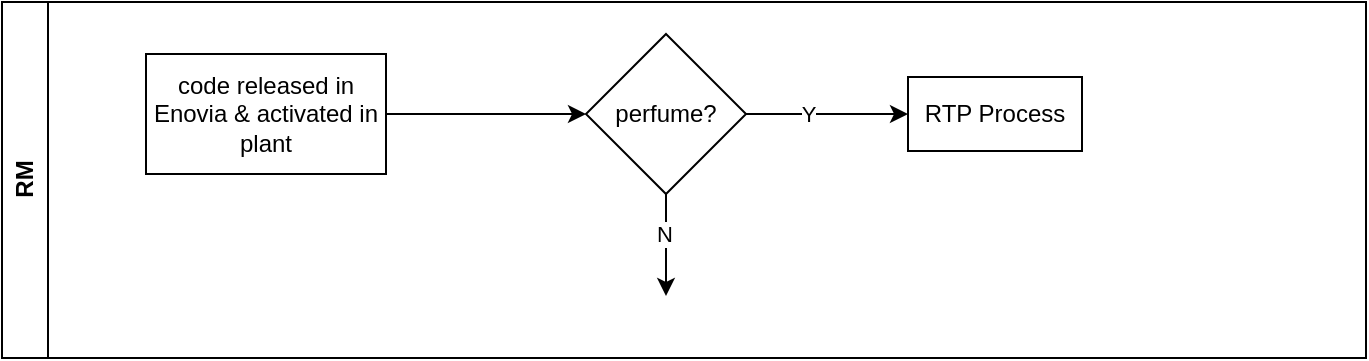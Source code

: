 <mxfile version="21.3.2" type="github" pages="3">
  <diagram name="SNO MD Process" id="74e2e168-ea6b-b213-b513-2b3c1d86103e">
    <mxGraphModel dx="1015" dy="549" grid="0" gridSize="10" guides="1" tooltips="1" connect="1" arrows="1" fold="1" page="1" pageScale="1" pageWidth="1100" pageHeight="850" background="none" math="0" shadow="0">
      <root>
        <mxCell id="0" />
        <mxCell id="1" parent="0" />
        <mxCell id="cEjQVzNBcB7Bb6Qwv_np-9" value="RM" style="swimlane;horizontal=0;whiteSpace=wrap;html=1;" vertex="1" parent="1">
          <mxGeometry x="130" y="154" width="682" height="178" as="geometry" />
        </mxCell>
        <mxCell id="cEjQVzNBcB7Bb6Qwv_np-2" value="code released in Enovia &amp;amp; activated in plant" style="rounded=0;whiteSpace=wrap;html=1;" vertex="1" parent="cEjQVzNBcB7Bb6Qwv_np-9">
          <mxGeometry x="72" y="26" width="120" height="60" as="geometry" />
        </mxCell>
        <mxCell id="cEjQVzNBcB7Bb6Qwv_np-5" value="" style="edgeStyle=orthogonalEdgeStyle;rounded=0;orthogonalLoop=1;jettySize=auto;html=1;" edge="1" parent="cEjQVzNBcB7Bb6Qwv_np-9" source="cEjQVzNBcB7Bb6Qwv_np-7">
          <mxGeometry relative="1" as="geometry">
            <mxPoint x="332" y="147" as="targetPoint" />
          </mxGeometry>
        </mxCell>
        <mxCell id="cEjQVzNBcB7Bb6Qwv_np-6" value="N" style="edgeLabel;html=1;align=center;verticalAlign=middle;resizable=0;points=[];" vertex="1" connectable="0" parent="cEjQVzNBcB7Bb6Qwv_np-5">
          <mxGeometry x="-0.226" y="-1" relative="1" as="geometry">
            <mxPoint as="offset" />
          </mxGeometry>
        </mxCell>
        <mxCell id="cEjQVzNBcB7Bb6Qwv_np-7" value="perfume?" style="rhombus;whiteSpace=wrap;html=1;rounded=0;" vertex="1" parent="cEjQVzNBcB7Bb6Qwv_np-9">
          <mxGeometry x="292" y="16" width="80" height="80" as="geometry" />
        </mxCell>
        <mxCell id="cEjQVzNBcB7Bb6Qwv_np-1" value="" style="edgeStyle=orthogonalEdgeStyle;rounded=0;orthogonalLoop=1;jettySize=auto;html=1;" edge="1" parent="cEjQVzNBcB7Bb6Qwv_np-9" source="cEjQVzNBcB7Bb6Qwv_np-2" target="cEjQVzNBcB7Bb6Qwv_np-7">
          <mxGeometry relative="1" as="geometry" />
        </mxCell>
        <mxCell id="cEjQVzNBcB7Bb6Qwv_np-8" value="RTP Process" style="whiteSpace=wrap;html=1;rounded=0;" vertex="1" parent="cEjQVzNBcB7Bb6Qwv_np-9">
          <mxGeometry x="453" y="37.5" width="87" height="37" as="geometry" />
        </mxCell>
        <mxCell id="cEjQVzNBcB7Bb6Qwv_np-3" value="" style="edgeStyle=orthogonalEdgeStyle;rounded=0;orthogonalLoop=1;jettySize=auto;html=1;" edge="1" parent="cEjQVzNBcB7Bb6Qwv_np-9" source="cEjQVzNBcB7Bb6Qwv_np-7" target="cEjQVzNBcB7Bb6Qwv_np-8">
          <mxGeometry relative="1" as="geometry" />
        </mxCell>
        <mxCell id="cEjQVzNBcB7Bb6Qwv_np-4" value="Y" style="edgeLabel;html=1;align=center;verticalAlign=middle;resizable=0;points=[];" vertex="1" connectable="0" parent="cEjQVzNBcB7Bb6Qwv_np-3">
          <mxGeometry x="-0.246" relative="1" as="geometry">
            <mxPoint as="offset" />
          </mxGeometry>
        </mxCell>
      </root>
    </mxGraphModel>
  </diagram>
  <diagram id="elDZ7iPYLxUa04ZlPR6A" name="01-GCAS Release">
    <mxGraphModel dx="1015" dy="549" grid="1" gridSize="10" guides="1" tooltips="1" connect="1" arrows="1" fold="1" page="1" pageScale="1" pageWidth="850" pageHeight="1100" math="0" shadow="0">
      <root>
        <mxCell id="0" />
        <mxCell id="1" parent="0" />
      </root>
    </mxGraphModel>
  </diagram>
  <diagram id="XTKQ8xZEAJQ8G7ldyTE9" name="01-Perfume-RFP">
    <mxGraphModel dx="1050" dy="549" grid="0" gridSize="10" guides="1" tooltips="1" connect="1" arrows="1" fold="1" page="1" pageScale="1" pageWidth="1500" pageHeight="1100" math="0" shadow="0">
      <root>
        <mxCell id="0" />
        <mxCell id="1" parent="0" />
      </root>
    </mxGraphModel>
  </diagram>
</mxfile>
